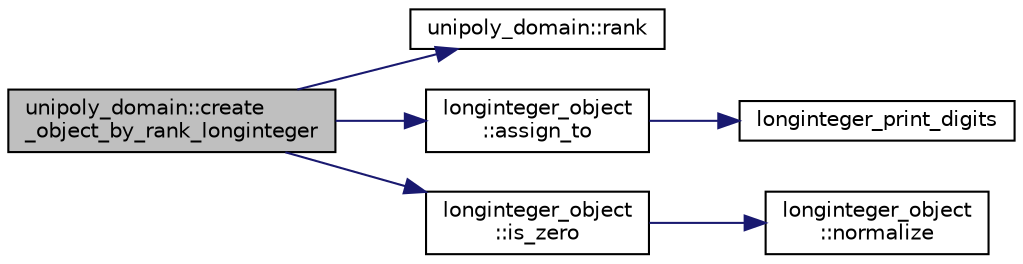 digraph "unipoly_domain::create_object_by_rank_longinteger"
{
  edge [fontname="Helvetica",fontsize="10",labelfontname="Helvetica",labelfontsize="10"];
  node [fontname="Helvetica",fontsize="10",shape=record];
  rankdir="LR";
  Node163 [label="unipoly_domain::create\l_object_by_rank_longinteger",height=0.2,width=0.4,color="black", fillcolor="grey75", style="filled", fontcolor="black"];
  Node163 -> Node164 [color="midnightblue",fontsize="10",style="solid",fontname="Helvetica"];
  Node164 [label="unipoly_domain::rank",height=0.2,width=0.4,color="black", fillcolor="white", style="filled",URL="$da/d3c/classunipoly__domain.html#abbb4c71146629a9f1c08f764522f54ca"];
  Node163 -> Node165 [color="midnightblue",fontsize="10",style="solid",fontname="Helvetica"];
  Node165 [label="longinteger_object\l::assign_to",height=0.2,width=0.4,color="black", fillcolor="white", style="filled",URL="$dd/d7e/classlonginteger__object.html#a891b9d0947bfce181245ab5cffe9482a"];
  Node165 -> Node166 [color="midnightblue",fontsize="10",style="solid",fontname="Helvetica"];
  Node166 [label="longinteger_print_digits",height=0.2,width=0.4,color="black", fillcolor="white", style="filled",URL="$de/dc5/algebra__and__number__theory_8h.html#ac2bac7b12f5b6440b8dad275cd7a157d"];
  Node163 -> Node167 [color="midnightblue",fontsize="10",style="solid",fontname="Helvetica"];
  Node167 [label="longinteger_object\l::is_zero",height=0.2,width=0.4,color="black", fillcolor="white", style="filled",URL="$dd/d7e/classlonginteger__object.html#a0946732d08e5180a00480f4c40667101"];
  Node167 -> Node168 [color="midnightblue",fontsize="10",style="solid",fontname="Helvetica"];
  Node168 [label="longinteger_object\l::normalize",height=0.2,width=0.4,color="black", fillcolor="white", style="filled",URL="$dd/d7e/classlonginteger__object.html#ae27040d862a5624e98fc9582daa889ee"];
}
